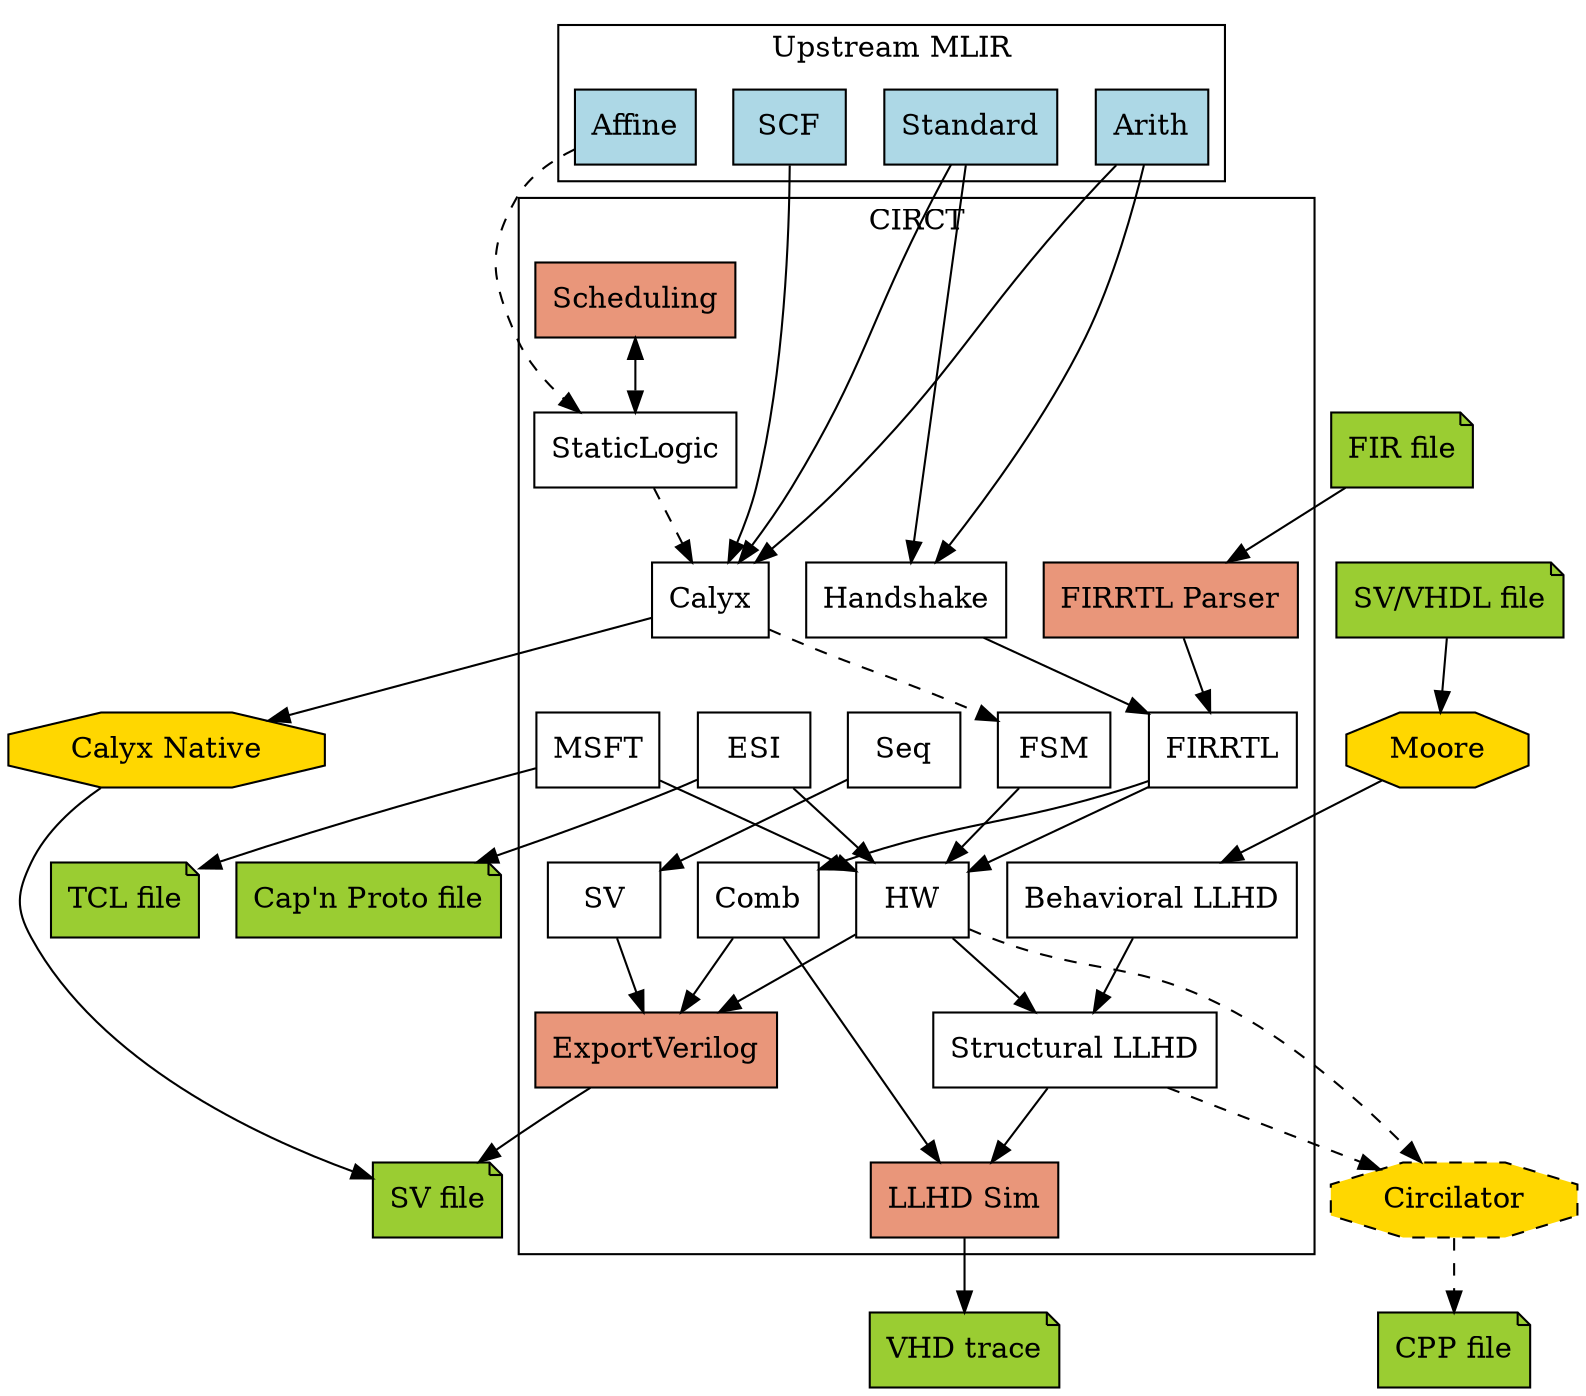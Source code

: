 Digraph G {
  rankdir = TB
  splines=spline;
  node [shape=box style=filled fillcolor="white"]
  compound=true

  
  // MLIR dialects
  subgraph cluster_mlir {
    label = "Upstream MLIR";
    SCF [fillcolor="lightblue"]
    Standard [fillcolor="lightblue"]
    Arith [fillcolor="lightblue"]
    Affine [fillcolor="lightblue"]
  }

  // ===== Nodes =====

  subgraph cluster_circt {
    label = "CIRCT"
    // CIRCT dialectss
    Calyx
    Handshake
    FIRRTL
    BLLHD [label="Behavioral LLHD"]
    SLLHD [label="Structural LLHD"]
    HW
    SV
    Comb
    Seq
    StaticLogic
    MSFT
    ESI
    FSM

    // Internal tools
    ExportVerilog [fillcolor="darksalmon"]
    FIRRTLParser [label="FIRRTL Parser" fillcolor="darksalmon"]
    Scheduling [fillcolor="darksalmon"]
    llhd_sim [label="LLHD Sim" fillcolor="darksalmon"]
  }

  // External tools
  Moore [shape=octagon fillcolor="gold"]
  Circilator [shape=octagon fillcolor="gold" style="dashed,filled"]
  Calyx_native [label="Calyx Native" shape=octagon fillcolor="gold"]
  
  // File formats
  FIRFile [label="FIR file" fillcolor="yellowgreen" shape=note]
  SVVHDL [label="SV/VHDL file" fillcolor="yellowgreen" shape=note]
  VCDTrace [label="VHD trace" fillcolor="yellowgreen" shape=note]
  CPPFile [label="CPP file" fillcolor="yellowgreen" shape=note]
  SVFile [label="SV file" fillcolor="yellowgreen" shape=note]
  CapNProto [label="Cap'n Proto file" fillcolor="yellowgreen" shape=note]
  TCL [label="TCL file" fillcolor="yellowgreen" shape=note]

  // ===== Connections =====

  // Dialect conversions
  SCF -> Calyx
  Affine -> StaticLogic [style=dashed]
  StaticLogic -> Calyx [style=dashed]
  Standard -> Calyx
  Arith -> Calyx
  Standard -> Handshake
  Arith -> Handshake

  Handshake -> FIRRTL
  BLLHD -> SLLHD
  Calyx -> FSM [style=dashed]
  Seq -> SV
  FIRRTL -> HW
  FSM -> HW
  ESI -> HW
  MSFT -> HW
  HW -> SLLHD 
  FIRRTL->Comb
  Comb -> ExportVerilog

  // Tool flows
  Scheduling -> StaticLogic [dir=both]
  FIRFile -> FIRRTLParser
  FIRRTLParser -> FIRRTL
  HW -> ExportVerilog
  SV -> ExportVerilog
  SVVHDL -> Moore
  Moore -> BLLHD
  SLLHD -> Circilator [style=dashed]
  HW -> Circilator [style=dashed]
  Calyx -> Calyx_native
  ExportVerilog -> SVFile
  Circilator -> CPPFile [style=dashed]
  SLLHD -> llhd_sim
  Comb -> llhd_sim
  llhd_sim -> VCDTrace
  Calyx_native -> SVFile
  ESI -> CapNProto
  MSFT -> TCL

  // ====== Some fake edges to coerce a good layout ======
  Affine -> Scheduling [weight=999 style=invis];
  ExportVerilog -> SVFile [weight=999 style=invis];
}

